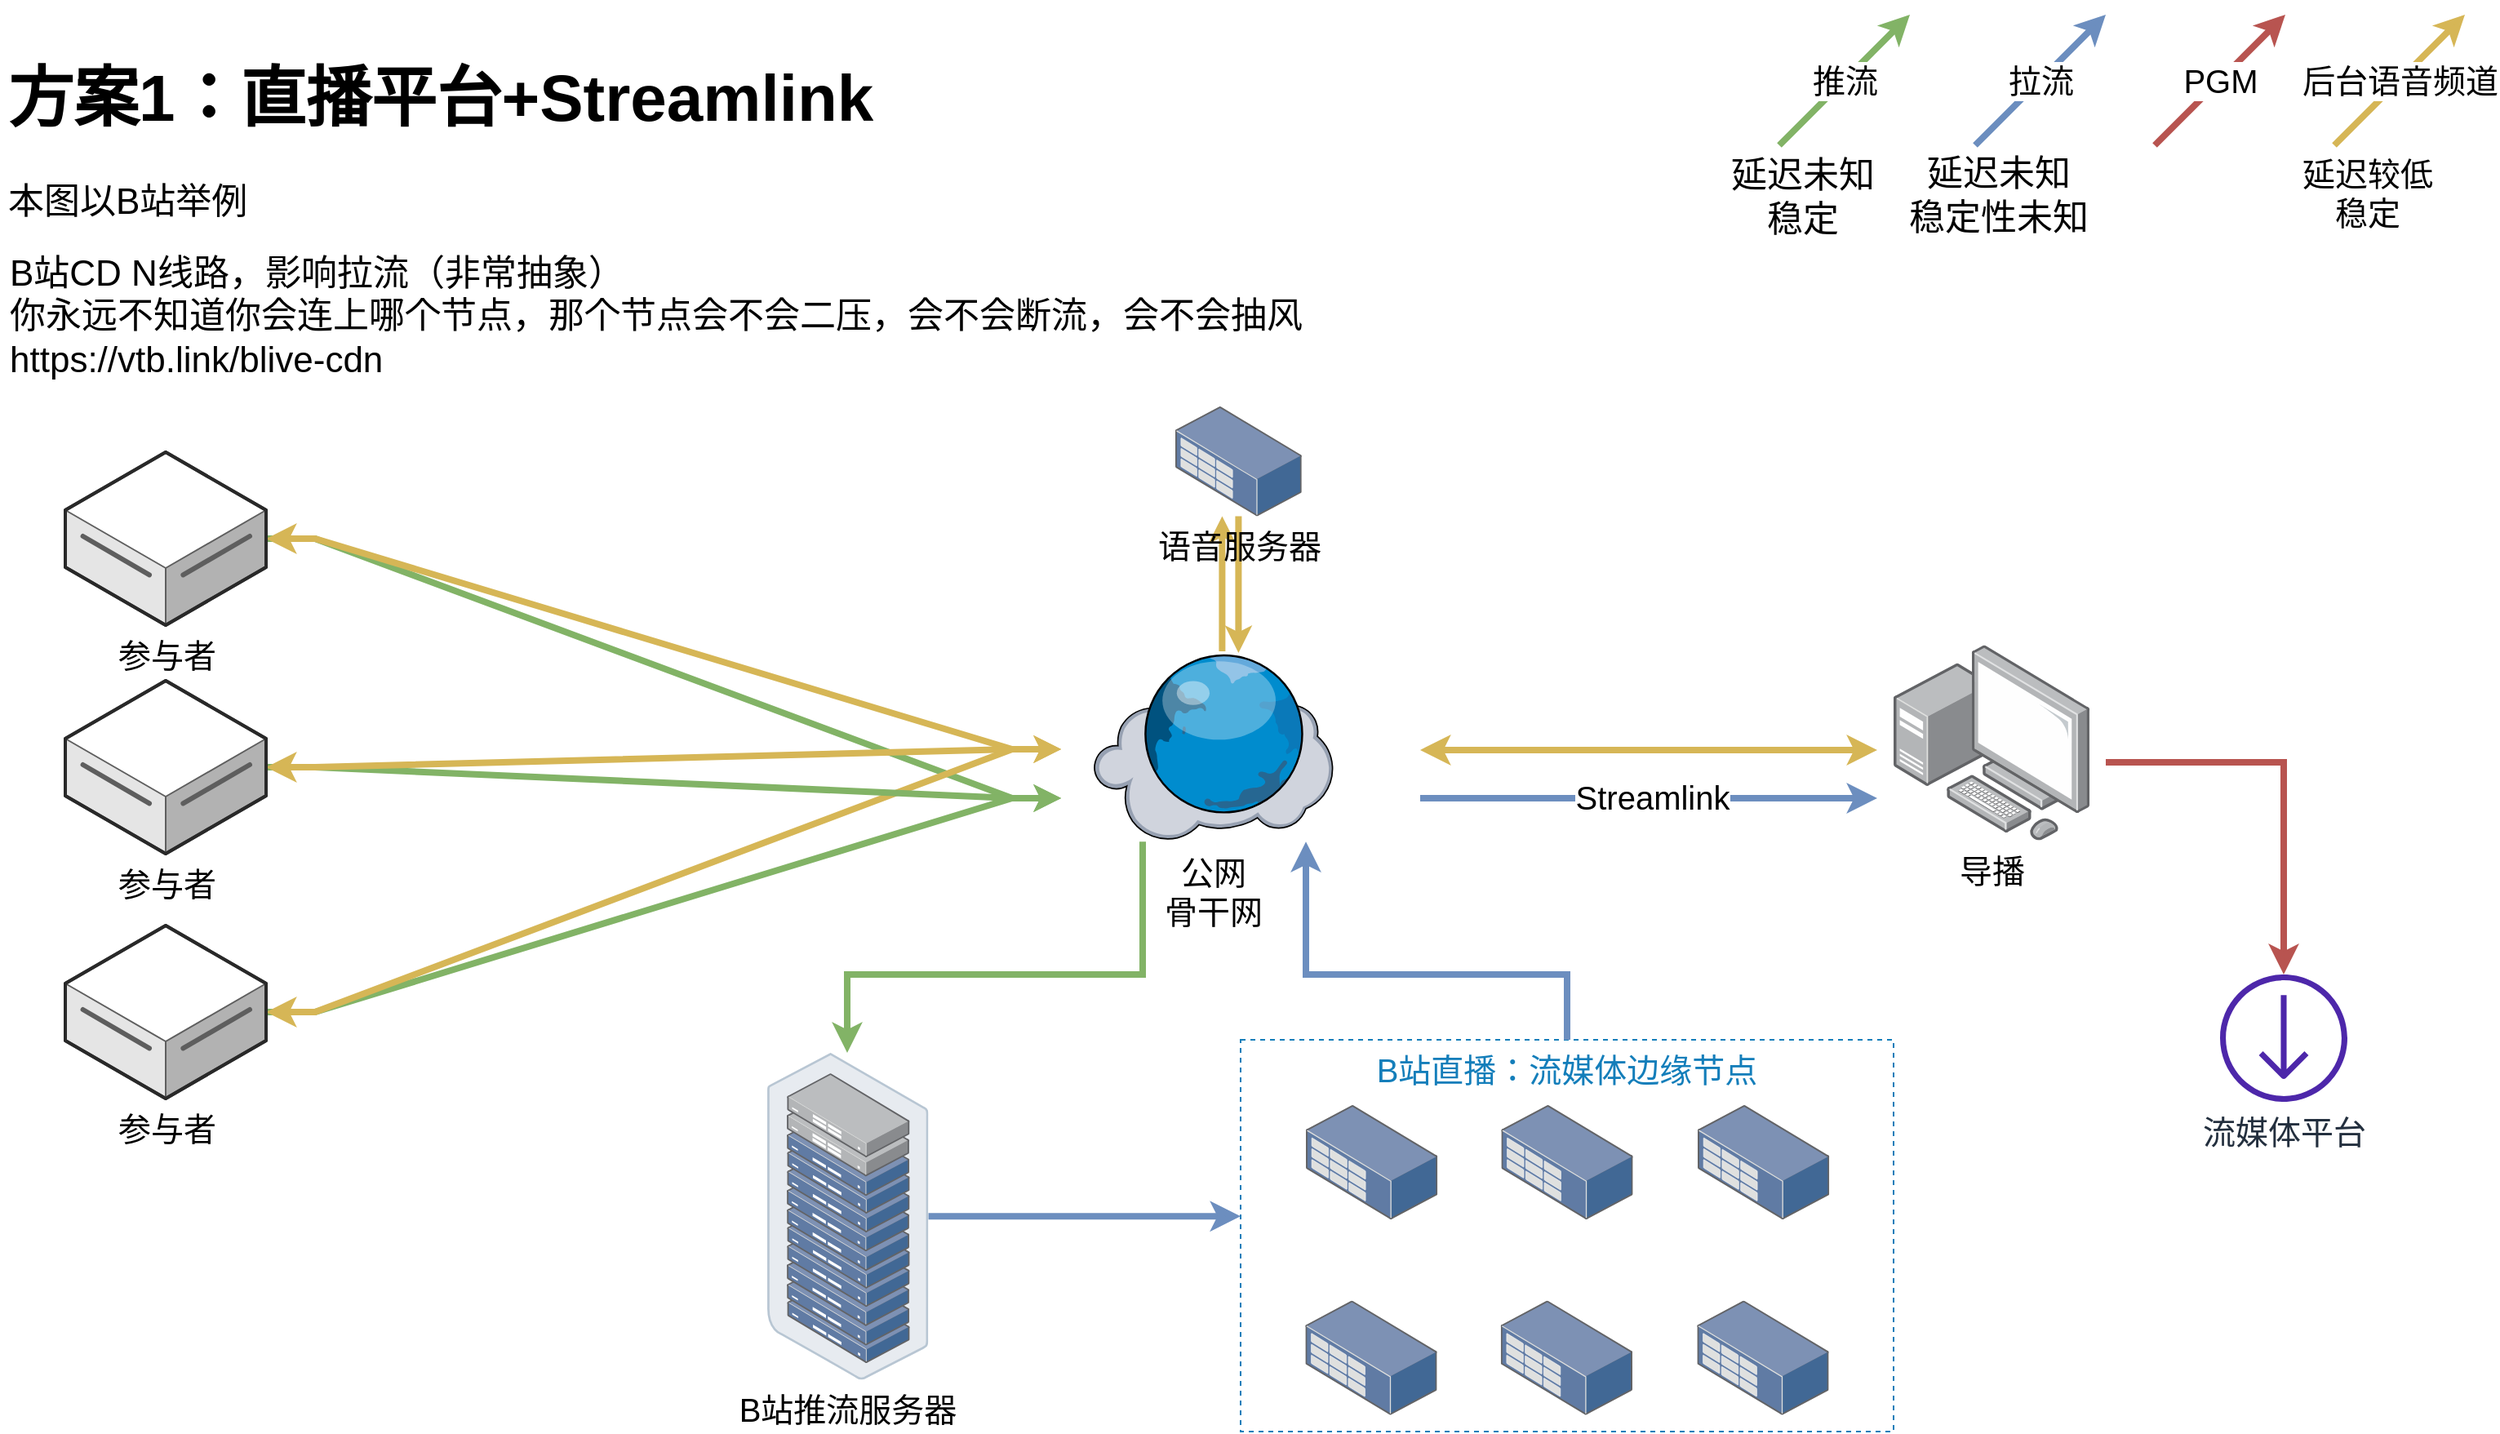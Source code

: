<mxfile version="20.8.10" type="device"><diagram name="第 1 页" id="cJJkiQMpG9kOvq7-i3W0"><mxGraphModel dx="488" dy="293" grid="1" gridSize="10" guides="1" tooltips="1" connect="1" arrows="1" fold="1" page="1" pageScale="1" pageWidth="1600" pageHeight="900" math="0" shadow="0"><root><mxCell id="0"/><mxCell id="1" parent="0"/><mxCell id="mJpuvKpYVUzI7QAAiGK_-79" style="edgeStyle=orthogonalEdgeStyle;rounded=0;orthogonalLoop=1;jettySize=auto;html=1;strokeWidth=4;fontSize=20;endSize=6;fillColor=#f8cecc;strokeColor=#b85450;" parent="1" target="mJpuvKpYVUzI7QAAiGK_-78" edge="1"><mxGeometry relative="1" as="geometry"><Array as="points"><mxPoint x="1439" y="468"/></Array><mxPoint x="1330" y="468" as="sourcePoint"/></mxGeometry></mxCell><mxCell id="mJpuvKpYVUzI7QAAiGK_-11" value="&lt;font style=&quot;font-size: 20px;&quot;&gt;导播&lt;/font&gt;" style="points=[];aspect=fixed;html=1;align=center;shadow=0;dashed=0;image;image=img/lib/allied_telesis/computer_and_terminals/Personal_Computer_with_Server.svg;" parent="1" vertex="1"><mxGeometry x="1200" y="396" width="120" height="120" as="geometry"/></mxCell><mxCell id="J0pzPqPlJfvSKxVWQFhb-28" style="edgeStyle=entityRelationEdgeStyle;rounded=0;orthogonalLoop=1;jettySize=auto;html=1;fontSize=20;fontColor=#000000;fillColor=#d5e8d4;strokeColor=#82b366;endSize=4;strokeWidth=4;" parent="1" source="mJpuvKpYVUzI7QAAiGK_-24" edge="1"><mxGeometry relative="1" as="geometry"><mxPoint x="690" y="490" as="targetPoint"/></mxGeometry></mxCell><mxCell id="J0pzPqPlJfvSKxVWQFhb-34" style="edgeStyle=entityRelationEdgeStyle;rounded=0;orthogonalLoop=1;jettySize=auto;html=1;strokeWidth=4;fontSize=20;fontColor=#000000;endSize=4;strokeColor=#d6b656;fillColor=#fff2cc;startArrow=classic;startFill=1;" parent="1" source="mJpuvKpYVUzI7QAAiGK_-24" edge="1"><mxGeometry relative="1" as="geometry"><mxPoint x="690" y="460" as="targetPoint"/></mxGeometry></mxCell><mxCell id="mJpuvKpYVUzI7QAAiGK_-24" value="参与者" style="verticalLabelPosition=bottom;html=1;verticalAlign=top;strokeWidth=1;align=center;outlineConnect=0;dashed=0;outlineConnect=0;shape=mxgraph.aws3d.dataServer;strokeColor=#5E5E5E;aspect=fixed;fontSize=20;" parent="1" vertex="1"><mxGeometry x="80" y="278" width="123" height="106" as="geometry"/></mxCell><mxCell id="J0pzPqPlJfvSKxVWQFhb-30" style="edgeStyle=entityRelationEdgeStyle;rounded=0;orthogonalLoop=1;jettySize=auto;html=1;fontSize=20;fontColor=#000000;strokeColor=#82b366;fillColor=#d5e8d4;endSize=4;strokeWidth=4;" parent="1" source="mJpuvKpYVUzI7QAAiGK_-25" edge="1"><mxGeometry relative="1" as="geometry"><mxPoint x="690" y="490" as="targetPoint"/></mxGeometry></mxCell><mxCell id="J0pzPqPlJfvSKxVWQFhb-36" style="edgeStyle=entityRelationEdgeStyle;rounded=0;orthogonalLoop=1;jettySize=auto;html=1;strokeWidth=4;fontSize=20;fontColor=#000000;endSize=4;strokeColor=#d6b656;fillColor=#fff2cc;startArrow=classic;startFill=1;" parent="1" source="mJpuvKpYVUzI7QAAiGK_-25" edge="1"><mxGeometry relative="1" as="geometry"><mxPoint x="690" y="460" as="targetPoint"/></mxGeometry></mxCell><mxCell id="mJpuvKpYVUzI7QAAiGK_-25" value="参与者" style="verticalLabelPosition=bottom;html=1;verticalAlign=top;strokeWidth=1;align=center;outlineConnect=0;dashed=0;outlineConnect=0;shape=mxgraph.aws3d.dataServer;strokeColor=#5E5E5E;aspect=fixed;fontSize=20;" parent="1" vertex="1"><mxGeometry x="80" y="568" width="123" height="106" as="geometry"/></mxCell><mxCell id="J0pzPqPlJfvSKxVWQFhb-29" style="edgeStyle=entityRelationEdgeStyle;rounded=0;orthogonalLoop=1;jettySize=auto;html=1;fontSize=20;fontColor=#000000;strokeColor=#82b366;fillColor=#d5e8d4;endSize=4;strokeWidth=4;" parent="1" source="mJpuvKpYVUzI7QAAiGK_-26" edge="1"><mxGeometry relative="1" as="geometry"><mxPoint x="690" y="490" as="targetPoint"/></mxGeometry></mxCell><mxCell id="J0pzPqPlJfvSKxVWQFhb-35" style="edgeStyle=entityRelationEdgeStyle;rounded=0;orthogonalLoop=1;jettySize=auto;html=1;strokeWidth=4;fontSize=20;fontColor=#000000;endSize=4;strokeColor=#d6b656;fillColor=#fff2cc;startArrow=classic;startFill=1;" parent="1" source="mJpuvKpYVUzI7QAAiGK_-26" edge="1"><mxGeometry relative="1" as="geometry"><mxPoint x="690" y="460" as="targetPoint"/></mxGeometry></mxCell><mxCell id="mJpuvKpYVUzI7QAAiGK_-26" value="参与者" style="verticalLabelPosition=bottom;html=1;verticalAlign=top;strokeWidth=1;align=center;outlineConnect=0;dashed=0;outlineConnect=0;shape=mxgraph.aws3d.dataServer;strokeColor=#5E5E5E;aspect=fixed;fontSize=20;" parent="1" vertex="1"><mxGeometry x="80" y="418" width="123" height="106" as="geometry"/></mxCell><mxCell id="mJpuvKpYVUzI7QAAiGK_-40" value="" style="endArrow=classic;html=1;rounded=0;strokeWidth=4;fontSize=20;endSize=6;fillColor=#d5e8d4;strokeColor=#82b366;" parent="1" edge="1"><mxGeometry width="50" height="50" relative="1" as="geometry"><mxPoint x="1130" y="90" as="sourcePoint"/><mxPoint x="1210" y="10" as="targetPoint"/></mxGeometry></mxCell><mxCell id="mJpuvKpYVUzI7QAAiGK_-41" value="推流" style="edgeLabel;html=1;align=center;verticalAlign=middle;resizable=0;points=[];fontSize=20;" parent="mJpuvKpYVUzI7QAAiGK_-40" vertex="1" connectable="0"><mxGeometry x="0.132" y="-1" relative="1" as="geometry"><mxPoint x="-6" y="4" as="offset"/></mxGeometry></mxCell><mxCell id="mJpuvKpYVUzI7QAAiGK_-84" value="延迟未知&lt;br&gt;稳定" style="edgeLabel;html=1;align=center;verticalAlign=middle;resizable=0;points=[];fontSize=22;" parent="mJpuvKpYVUzI7QAAiGK_-40" vertex="1" connectable="0"><mxGeometry x="-0.632" y="1" relative="1" as="geometry"><mxPoint y="47" as="offset"/></mxGeometry></mxCell><mxCell id="mJpuvKpYVUzI7QAAiGK_-43" value="" style="endArrow=classic;html=1;rounded=0;strokeWidth=4;fontSize=20;endSize=6;fillColor=#dae8fc;strokeColor=#6c8ebf;" parent="1" edge="1"><mxGeometry width="50" height="50" relative="1" as="geometry"><mxPoint x="1250" y="90" as="sourcePoint"/><mxPoint x="1330" y="10" as="targetPoint"/></mxGeometry></mxCell><mxCell id="mJpuvKpYVUzI7QAAiGK_-44" value="拉流" style="edgeLabel;html=1;align=center;verticalAlign=middle;resizable=0;points=[];fontSize=20;" parent="mJpuvKpYVUzI7QAAiGK_-43" vertex="1" connectable="0"><mxGeometry x="0.132" y="-1" relative="1" as="geometry"><mxPoint x="-6" y="4" as="offset"/></mxGeometry></mxCell><mxCell id="mJpuvKpYVUzI7QAAiGK_-85" value="延迟未知&lt;br&gt;稳定性未知" style="edgeLabel;html=1;align=center;verticalAlign=middle;resizable=0;points=[];fontSize=22;" parent="mJpuvKpYVUzI7QAAiGK_-43" vertex="1" connectable="0"><mxGeometry x="-0.655" relative="1" as="geometry"><mxPoint y="45" as="offset"/></mxGeometry></mxCell><mxCell id="mJpuvKpYVUzI7QAAiGK_-64" style="edgeStyle=orthogonalEdgeStyle;rounded=0;orthogonalLoop=1;jettySize=auto;html=1;strokeWidth=4;fontSize=20;endSize=6;fillColor=#dae8fc;strokeColor=#6c8ebf;" parent="1" source="mJpuvKpYVUzI7QAAiGK_-53" target="mJpuvKpYVUzI7QAAiGK_-54" edge="1"><mxGeometry relative="1" as="geometry"><Array as="points"><mxPoint x="610" y="746"/><mxPoint x="610" y="746"/></Array></mxGeometry></mxCell><mxCell id="mJpuvKpYVUzI7QAAiGK_-53" value="B站推流服务器" style="points=[];aspect=fixed;html=1;align=center;shadow=0;dashed=0;image;image=img/lib/allied_telesis/storage/Datacenter_Server_Rack_ToR.svg;fontSize=20;" parent="1" vertex="1"><mxGeometry x="510" y="646" width="98.76" height="200.2" as="geometry"/></mxCell><mxCell id="mJpuvKpYVUzI7QAAiGK_-63" value="" style="group" parent="1" vertex="1" connectable="0"><mxGeometry x="800" y="638" width="400" height="240" as="geometry"/></mxCell><mxCell id="mJpuvKpYVUzI7QAAiGK_-54" value="B站直播：流媒体边缘节点" style="fillColor=none;strokeColor=#147EBA;dashed=1;verticalAlign=top;fontStyle=0;fontColor=#147EBA;fontSize=20;" parent="mJpuvKpYVUzI7QAAiGK_-63" vertex="1"><mxGeometry width="400" height="240" as="geometry"/></mxCell><mxCell id="mJpuvKpYVUzI7QAAiGK_-62" value="" style="group" parent="mJpuvKpYVUzI7QAAiGK_-63" vertex="1" connectable="0"><mxGeometry x="39.68" y="40" width="320.95" height="189.8" as="geometry"/></mxCell><mxCell id="mJpuvKpYVUzI7QAAiGK_-55" value="" style="points=[];aspect=fixed;html=1;align=center;shadow=0;dashed=0;image;image=img/lib/allied_telesis/storage/Datacenter_Server_Rack_Storage_Unit_Small.svg;fontSize=20;" parent="mJpuvKpYVUzI7QAAiGK_-62" vertex="1"><mxGeometry x="0.32" width="80.63" height="70" as="geometry"/></mxCell><mxCell id="mJpuvKpYVUzI7QAAiGK_-57" value="" style="points=[];aspect=fixed;html=1;align=center;shadow=0;dashed=0;image;image=img/lib/allied_telesis/storage/Datacenter_Server_Rack_Storage_Unit_Small.svg;fontSize=20;" parent="mJpuvKpYVUzI7QAAiGK_-62" vertex="1"><mxGeometry x="120.01" width="80.63" height="70" as="geometry"/></mxCell><mxCell id="mJpuvKpYVUzI7QAAiGK_-58" value="" style="points=[];aspect=fixed;html=1;align=center;shadow=0;dashed=0;image;image=img/lib/allied_telesis/storage/Datacenter_Server_Rack_Storage_Unit_Small.svg;fontSize=20;" parent="mJpuvKpYVUzI7QAAiGK_-62" vertex="1"><mxGeometry x="240.32" width="80.63" height="70" as="geometry"/></mxCell><mxCell id="mJpuvKpYVUzI7QAAiGK_-59" value="" style="points=[];aspect=fixed;html=1;align=center;shadow=0;dashed=0;image;image=img/lib/allied_telesis/storage/Datacenter_Server_Rack_Storage_Unit_Small.svg;fontSize=20;" parent="mJpuvKpYVUzI7QAAiGK_-62" vertex="1"><mxGeometry y="119.8" width="80.63" height="70" as="geometry"/></mxCell><mxCell id="mJpuvKpYVUzI7QAAiGK_-60" value="" style="points=[];aspect=fixed;html=1;align=center;shadow=0;dashed=0;image;image=img/lib/allied_telesis/storage/Datacenter_Server_Rack_Storage_Unit_Small.svg;fontSize=20;" parent="mJpuvKpYVUzI7QAAiGK_-62" vertex="1"><mxGeometry x="119.69" y="119.8" width="80.63" height="70" as="geometry"/></mxCell><mxCell id="mJpuvKpYVUzI7QAAiGK_-61" value="" style="points=[];aspect=fixed;html=1;align=center;shadow=0;dashed=0;image;image=img/lib/allied_telesis/storage/Datacenter_Server_Rack_Storage_Unit_Small.svg;fontSize=20;" parent="mJpuvKpYVUzI7QAAiGK_-62" vertex="1"><mxGeometry x="240.0" y="119.8" width="80.63" height="70" as="geometry"/></mxCell><mxCell id="mJpuvKpYVUzI7QAAiGK_-69" style="edgeStyle=orthogonalEdgeStyle;rounded=0;orthogonalLoop=1;jettySize=auto;html=1;strokeWidth=4;fontSize=20;endSize=6;fillColor=#d5e8d4;strokeColor=#82b366;" parent="1" source="mJpuvKpYVUzI7QAAiGK_-27" target="mJpuvKpYVUzI7QAAiGK_-53" edge="1"><mxGeometry relative="1" as="geometry"><Array as="points"><mxPoint x="740" y="598"/><mxPoint x="559" y="598"/></Array></mxGeometry></mxCell><mxCell id="mJpuvKpYVUzI7QAAiGK_-72" style="edgeStyle=orthogonalEdgeStyle;rounded=0;orthogonalLoop=1;jettySize=auto;html=1;strokeWidth=4;fontSize=20;endSize=6;fillColor=#dae8fc;strokeColor=#6c8ebf;" parent="1" source="mJpuvKpYVUzI7QAAiGK_-54" target="mJpuvKpYVUzI7QAAiGK_-27" edge="1"><mxGeometry relative="1" as="geometry"><Array as="points"><mxPoint x="1000" y="598"/><mxPoint x="840" y="598"/></Array></mxGeometry></mxCell><mxCell id="mJpuvKpYVUzI7QAAiGK_-78" value="流媒体平台" style="sketch=0;outlineConnect=0;fontColor=#232F3E;gradientColor=none;fillColor=#4D27AA;strokeColor=none;dashed=0;verticalLabelPosition=bottom;verticalAlign=top;align=center;html=1;fontSize=20;fontStyle=0;aspect=fixed;pointerEvents=1;shape=mxgraph.aws4.streaming_distribution;" parent="1" vertex="1"><mxGeometry x="1400" y="598" width="78" height="78" as="geometry"/></mxCell><mxCell id="mJpuvKpYVUzI7QAAiGK_-81" value="" style="endArrow=classic;html=1;rounded=0;strokeWidth=4;fontSize=20;endSize=6;fillColor=#f8cecc;strokeColor=#b85450;" parent="1" edge="1"><mxGeometry width="50" height="50" relative="1" as="geometry"><mxPoint x="1360" y="90" as="sourcePoint"/><mxPoint x="1440" y="10" as="targetPoint"/></mxGeometry></mxCell><mxCell id="mJpuvKpYVUzI7QAAiGK_-82" value="PGM" style="edgeLabel;html=1;align=center;verticalAlign=middle;resizable=0;points=[];fontSize=20;" parent="mJpuvKpYVUzI7QAAiGK_-81" vertex="1" connectable="0"><mxGeometry x="0.132" y="-1" relative="1" as="geometry"><mxPoint x="-6" y="4" as="offset"/></mxGeometry></mxCell><mxCell id="mJpuvKpYVUzI7QAAiGK_-83" value="&lt;h1&gt;方案1：直播平台+Streamlink&lt;/h1&gt;&lt;div&gt;&lt;span style=&quot;font-size: 22px; background-color: initial;&quot;&gt;本图以B站举例&lt;/span&gt;&lt;br&gt;&lt;/div&gt;" style="text;html=1;strokeColor=none;fillColor=none;spacing=5;spacingTop=-20;whiteSpace=wrap;overflow=hidden;rounded=0;fontSize=20;" parent="1" vertex="1"><mxGeometry x="40" y="20" width="540" height="120" as="geometry"/></mxCell><mxCell id="mJpuvKpYVUzI7QAAiGK_-87" value="B站CD N线路，影响拉流（非常抽象）&lt;br&gt;你永远不知道你会连上哪个节点，那个节点会不会二压，会不会断流，会不会抽风&lt;br&gt;https://vtb.link/blive-cdn" style="text;strokeColor=none;fillColor=none;align=left;verticalAlign=middle;spacingLeft=4;spacingRight=4;overflow=hidden;points=[[0,0.5],[1,0.5]];portConstraint=eastwest;rotatable=0;whiteSpace=wrap;html=1;fontSize=22;labelBackgroundColor=none;fontColor=#000000;container=0;" parent="1" vertex="1"><mxGeometry x="40" y="140" width="810" height="110" as="geometry"/></mxCell><mxCell id="J0pzPqPlJfvSKxVWQFhb-8" style="edgeStyle=orthogonalEdgeStyle;rounded=0;orthogonalLoop=1;jettySize=auto;html=1;fontColor=default;fontSize=20;strokeColor=#6c8ebf;strokeWidth=4;endSize=6;fillColor=#dae8fc;" parent="1" edge="1"><mxGeometry relative="1" as="geometry"><mxPoint x="910" y="490" as="sourcePoint"/><mxPoint x="1190" y="490" as="targetPoint"/></mxGeometry></mxCell><mxCell id="J0pzPqPlJfvSKxVWQFhb-9" value="Streamlink" style="edgeLabel;html=1;align=center;verticalAlign=middle;resizable=0;points=[];fontColor=#000000;fontSize=20;" parent="J0pzPqPlJfvSKxVWQFhb-8" vertex="1" connectable="0"><mxGeometry x="0.153" y="1" relative="1" as="geometry"><mxPoint x="-20" as="offset"/></mxGeometry></mxCell><mxCell id="J0pzPqPlJfvSKxVWQFhb-19" value="" style="endArrow=classic;html=1;rounded=0;strokeWidth=4;fontSize=20;endSize=6;fillColor=#fff2cc;strokeColor=#d6b656;" parent="1" edge="1"><mxGeometry width="50" height="50" relative="1" as="geometry"><mxPoint x="1470" y="90" as="sourcePoint"/><mxPoint x="1550" y="10" as="targetPoint"/></mxGeometry></mxCell><mxCell id="J0pzPqPlJfvSKxVWQFhb-20" value="后台语音频道" style="edgeLabel;html=1;align=center;verticalAlign=middle;resizable=0;points=[];fontSize=20;" parent="J0pzPqPlJfvSKxVWQFhb-19" vertex="1" connectable="0"><mxGeometry x="0.132" y="-1" relative="1" as="geometry"><mxPoint x="-6" y="4" as="offset"/></mxGeometry></mxCell><mxCell id="J0pzPqPlJfvSKxVWQFhb-22" value="延迟较低&lt;br&gt;稳定" style="edgeLabel;html=1;align=center;verticalAlign=middle;resizable=0;points=[];fontSize=20;fontColor=#000000;" parent="J0pzPqPlJfvSKxVWQFhb-19" vertex="1" connectable="0"><mxGeometry x="-0.584" y="-5" relative="1" as="geometry"><mxPoint y="42" as="offset"/></mxGeometry></mxCell><mxCell id="J0pzPqPlJfvSKxVWQFhb-42" style="edgeStyle=orthogonalEdgeStyle;rounded=0;orthogonalLoop=1;jettySize=auto;html=1;strokeWidth=4;fontSize=20;fontColor=#000000;endSize=4;fillColor=#fff2cc;strokeColor=#d6b656;" parent="1" source="J0pzPqPlJfvSKxVWQFhb-23" target="mJpuvKpYVUzI7QAAiGK_-67" edge="1"><mxGeometry relative="1" as="geometry"><Array as="points"><mxPoint x="799" y="380"/><mxPoint x="799" y="380"/></Array></mxGeometry></mxCell><mxCell id="mJpuvKpYVUzI7QAAiGK_-27" value="公网&lt;br&gt;骨干网" style="verticalLabelPosition=bottom;sketch=0;aspect=fixed;html=1;verticalAlign=top;strokeColor=none;align=center;outlineConnect=0;shape=mxgraph.citrix.cloud;fontSize=20;" parent="1" vertex="1"><mxGeometry x="710" y="420.93" width="146.577" height="95.661" as="geometry"/></mxCell><mxCell id="J0pzPqPlJfvSKxVWQFhb-41" style="edgeStyle=orthogonalEdgeStyle;rounded=0;orthogonalLoop=1;jettySize=auto;html=1;strokeWidth=4;fontSize=20;fontColor=#000000;endSize=4;strokeColor=#d6b656;fillColor=#fff2cc;" parent="1" target="J0pzPqPlJfvSKxVWQFhb-23" edge="1"><mxGeometry relative="1" as="geometry"><mxPoint x="788.693" y="400" as="sourcePoint"/><Array as="points"><mxPoint x="788.64" y="380"/><mxPoint x="788.64" y="380"/></Array></mxGeometry></mxCell><mxCell id="mJpuvKpYVUzI7QAAiGK_-67" value="" style="verticalLabelPosition=bottom;sketch=0;aspect=fixed;html=1;verticalAlign=top;strokeColor=none;align=center;outlineConnect=0;shape=mxgraph.citrix.globe;fontSize=20;" parent="1" vertex="1"><mxGeometry x="737.218" y="401" width="102.243" height="97.682" as="geometry"/></mxCell><mxCell id="J0pzPqPlJfvSKxVWQFhb-23" value="语音服务器" style="points=[];aspect=fixed;html=1;align=center;shadow=0;dashed=0;image;image=img/lib/allied_telesis/storage/Datacenter_Server_Rack_Storage_Unit_Small.svg;labelBackgroundColor=none;fontSize=20;fontColor=#000000;" parent="1" vertex="1"><mxGeometry x="760" y="250" width="77.4" height="67.2" as="geometry"/></mxCell><mxCell id="J0pzPqPlJfvSKxVWQFhb-43" style="edgeStyle=orthogonalEdgeStyle;rounded=0;orthogonalLoop=1;jettySize=auto;html=1;fontColor=default;fontSize=20;strokeColor=#d6b656;strokeWidth=4;endSize=6;fillColor=#fff2cc;startArrow=classic;startFill=1;" parent="1" edge="1"><mxGeometry relative="1" as="geometry"><mxPoint x="910" y="460.47" as="sourcePoint"/><mxPoint x="1190" y="460.47" as="targetPoint"/></mxGeometry></mxCell></root></mxGraphModel></diagram></mxfile>